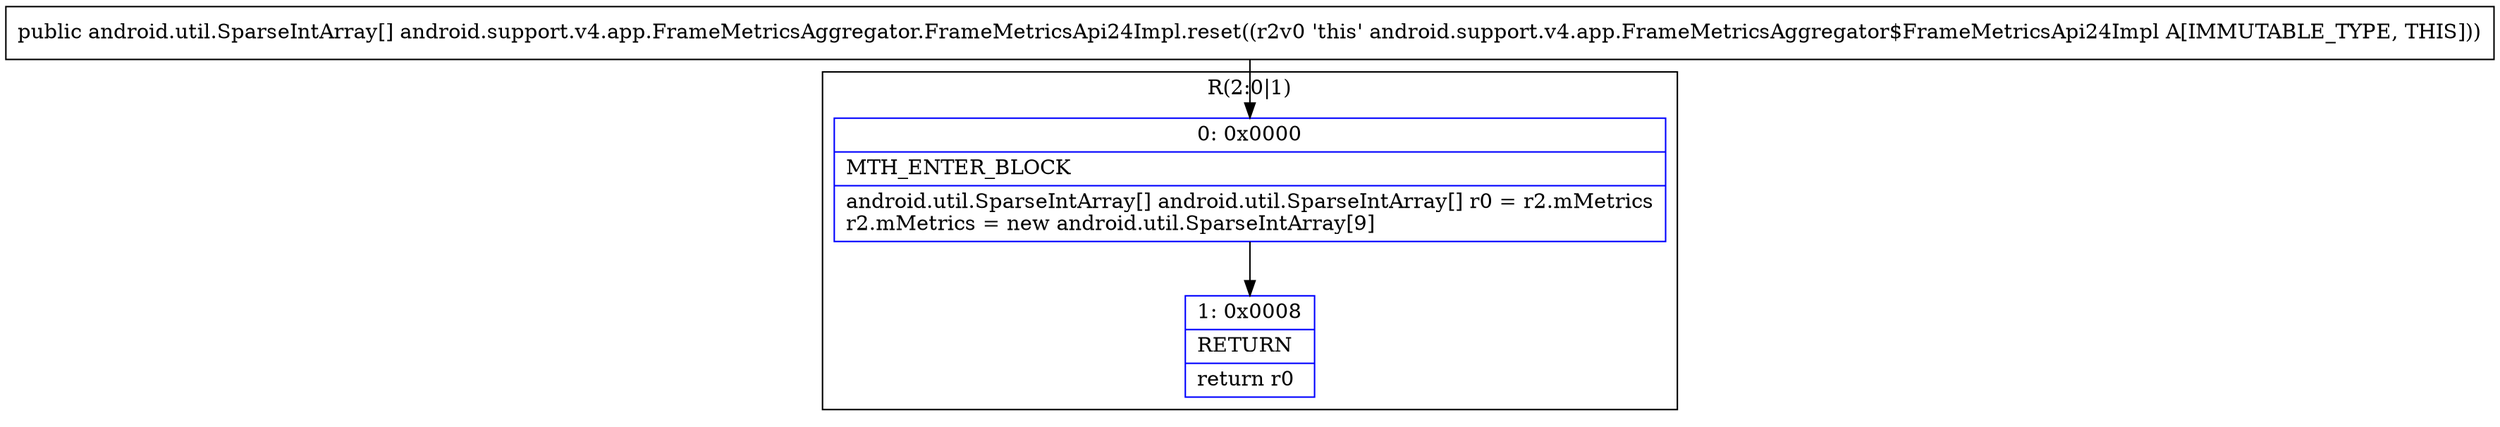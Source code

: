digraph "CFG forandroid.support.v4.app.FrameMetricsAggregator.FrameMetricsApi24Impl.reset()[Landroid\/util\/SparseIntArray;" {
subgraph cluster_Region_554174964 {
label = "R(2:0|1)";
node [shape=record,color=blue];
Node_0 [shape=record,label="{0\:\ 0x0000|MTH_ENTER_BLOCK\l|android.util.SparseIntArray[] android.util.SparseIntArray[] r0 = r2.mMetrics\lr2.mMetrics = new android.util.SparseIntArray[9]\l}"];
Node_1 [shape=record,label="{1\:\ 0x0008|RETURN\l|return r0\l}"];
}
MethodNode[shape=record,label="{public android.util.SparseIntArray[] android.support.v4.app.FrameMetricsAggregator.FrameMetricsApi24Impl.reset((r2v0 'this' android.support.v4.app.FrameMetricsAggregator$FrameMetricsApi24Impl A[IMMUTABLE_TYPE, THIS])) }"];
MethodNode -> Node_0;
Node_0 -> Node_1;
}

